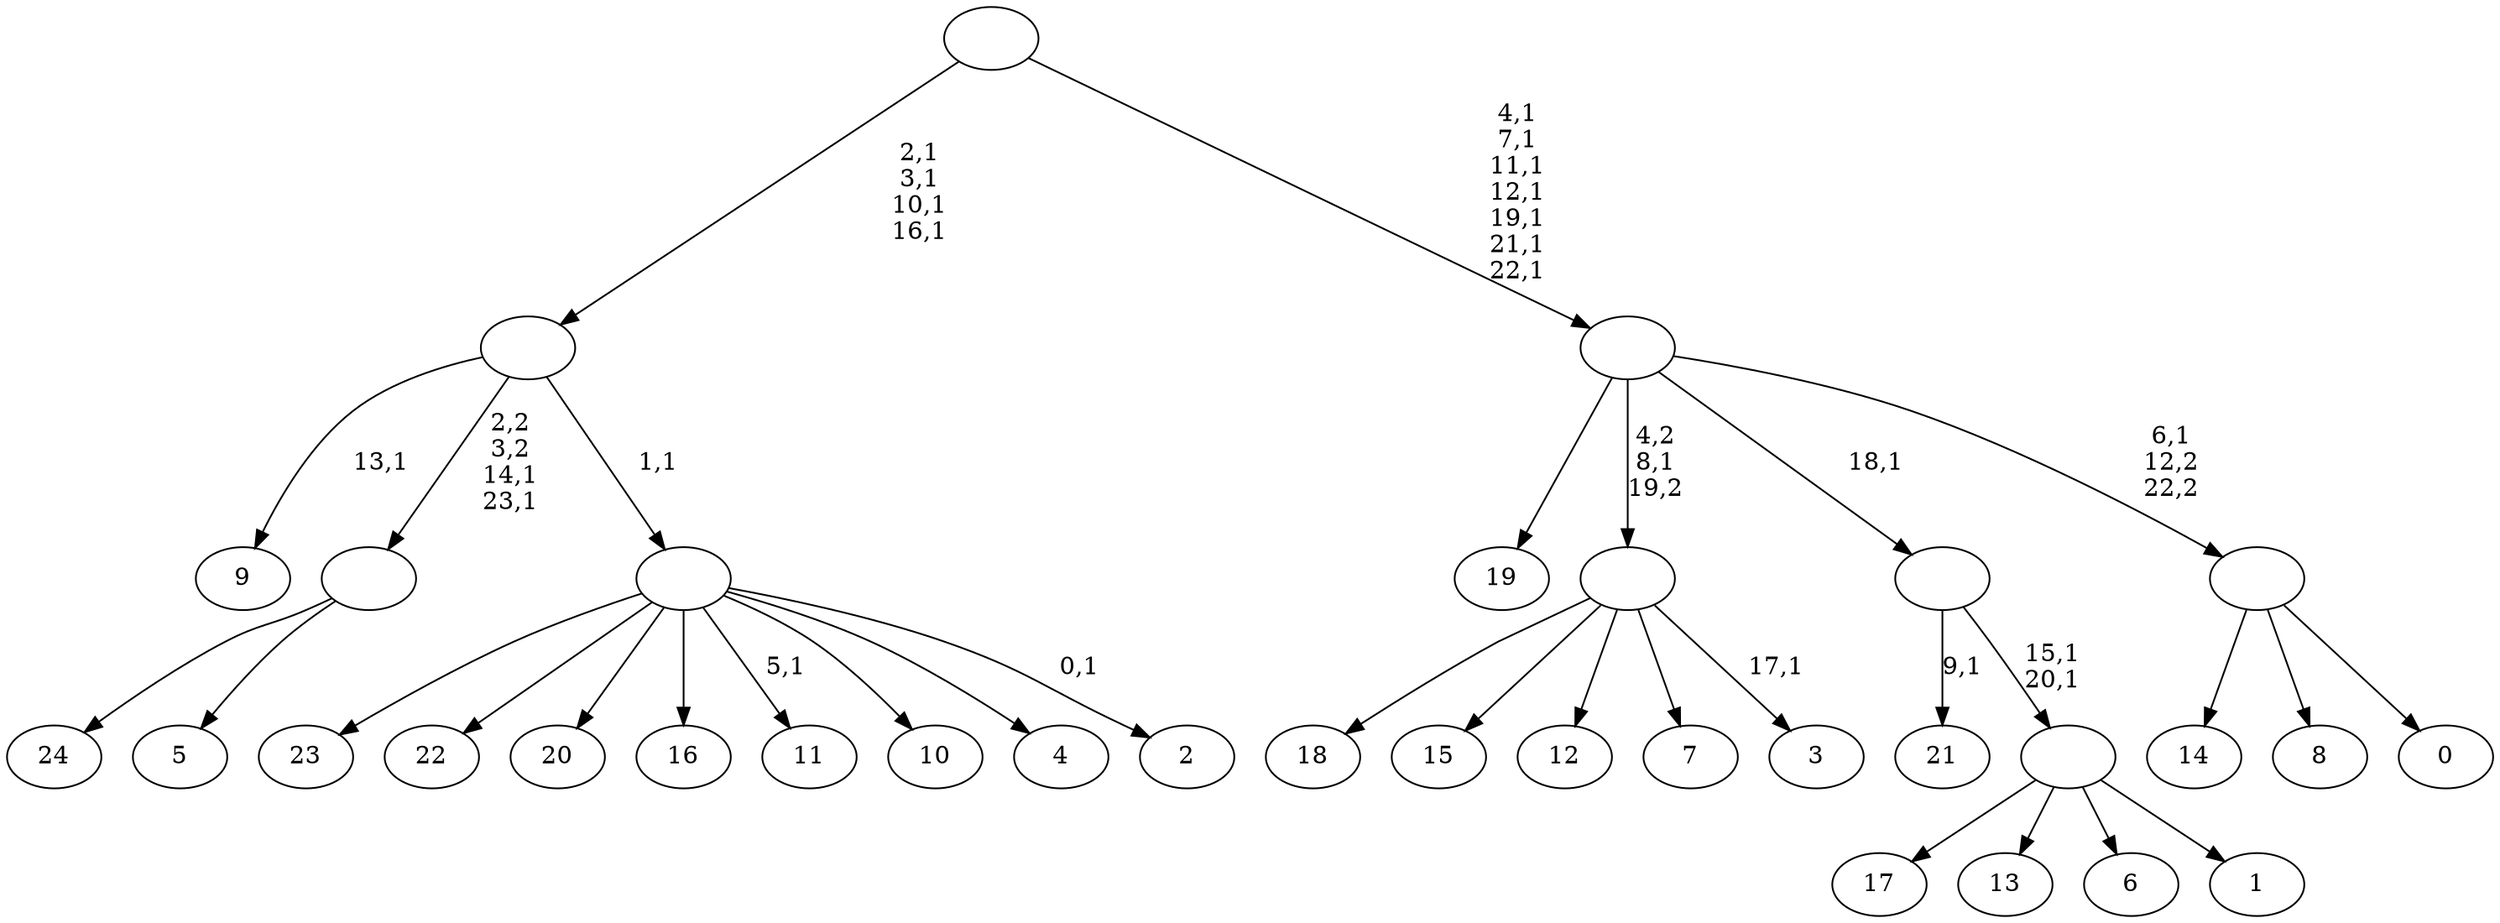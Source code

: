 digraph T {
	49 [label="24"]
	48 [label="23"]
	47 [label="22"]
	46 [label="21"]
	44 [label="20"]
	43 [label="19"]
	42 [label="18"]
	41 [label="17"]
	40 [label="16"]
	39 [label="15"]
	38 [label="14"]
	37 [label="13"]
	36 [label="12"]
	35 [label="11"]
	33 [label="10"]
	32 [label="9"]
	30 [label="8"]
	29 [label="7"]
	28 [label="6"]
	27 [label="5"]
	26 [label=""]
	24 [label="4"]
	23 [label="3"]
	21 [label=""]
	20 [label="2"]
	18 [label=""]
	17 [label=""]
	13 [label="1"]
	12 [label=""]
	10 [label=""]
	9 [label="0"]
	8 [label=""]
	7 [label=""]
	0 [label=""]
	26 -> 49 [label=""]
	26 -> 27 [label=""]
	21 -> 23 [label="17,1"]
	21 -> 42 [label=""]
	21 -> 39 [label=""]
	21 -> 36 [label=""]
	21 -> 29 [label=""]
	18 -> 20 [label="0,1"]
	18 -> 35 [label="5,1"]
	18 -> 48 [label=""]
	18 -> 47 [label=""]
	18 -> 44 [label=""]
	18 -> 40 [label=""]
	18 -> 33 [label=""]
	18 -> 24 [label=""]
	17 -> 26 [label="2,2\n3,2\n14,1\n23,1"]
	17 -> 32 [label="13,1"]
	17 -> 18 [label="1,1"]
	12 -> 41 [label=""]
	12 -> 37 [label=""]
	12 -> 28 [label=""]
	12 -> 13 [label=""]
	10 -> 12 [label="15,1\n20,1"]
	10 -> 46 [label="9,1"]
	8 -> 38 [label=""]
	8 -> 30 [label=""]
	8 -> 9 [label=""]
	7 -> 43 [label=""]
	7 -> 21 [label="4,2\n8,1\n19,2"]
	7 -> 10 [label="18,1"]
	7 -> 8 [label="6,1\n12,2\n22,2"]
	0 -> 7 [label="4,1\n7,1\n11,1\n12,1\n19,1\n21,1\n22,1"]
	0 -> 17 [label="2,1\n3,1\n10,1\n16,1"]
}

